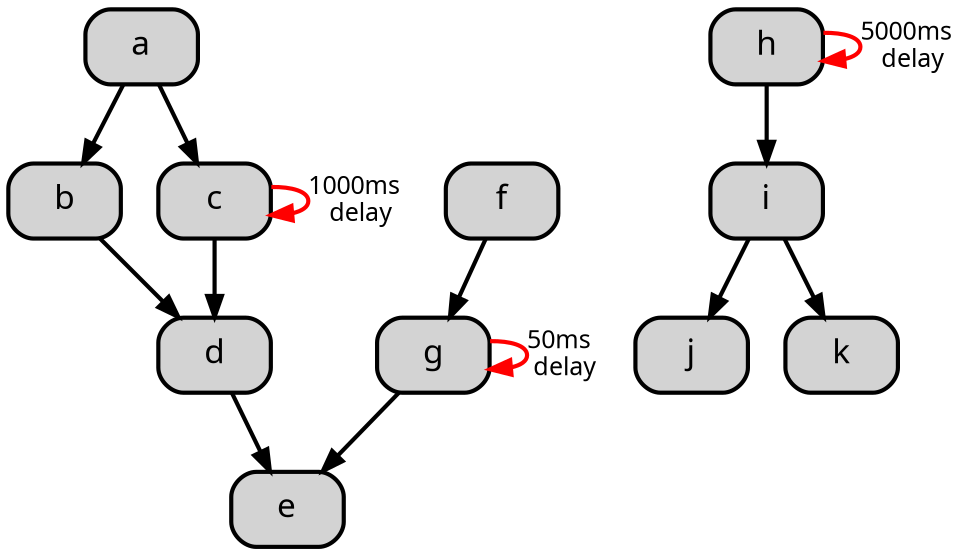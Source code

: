 digraph Dag {
   graph [fontsize=16 fontname=SEOptimist labelfontname=SEOptimist labelloc="t" splines=true overlap=false ];
   node [fontsize=16  fontname=SEOptimist labelfontname=SEOptimist shape=Mrecord penwidth=2.0 style=filled fillcolor=lightgrey];
   edge [fontsize=12  fontname=SEOptimist labelfontname=SEOptimist penwidth=2.0 ];

   ratio = auto;
   bgcolor="transparent";

   a -> b;
   a -> c;
   c -> c [color=red fontsize=12 fontname=SEOptimistLight label="1000ms \n delay"];
   b -> d;
   c -> d;
   d -> e;
   f -> g;
   g -> g [color=red fontsize=12 fontname=SEOptimistLight label="50ms \n delay"];
   g -> e;
   h -> h [color=red fontsize=12 fontname=SEOptimistLight label="5000ms \n delay"];
   h -> i;
   i -> j;
   i -> k;
 }
